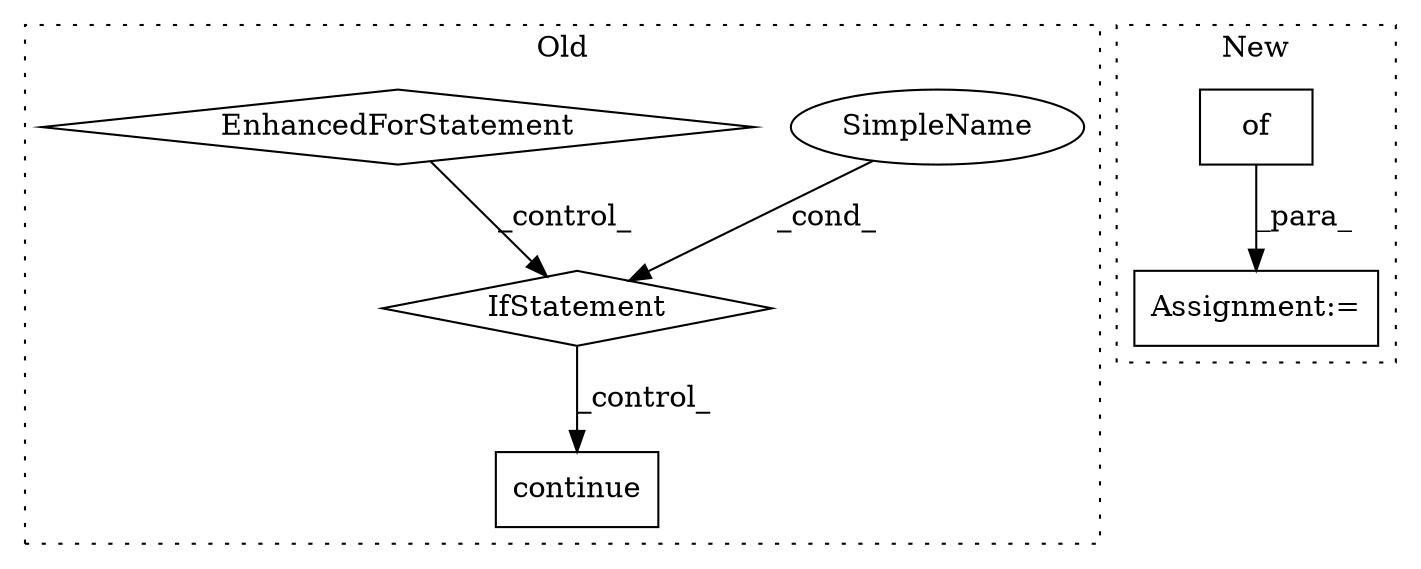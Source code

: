 digraph G {
subgraph cluster0 {
1 [label="continue" a="18" s="5148" l="9" shape="box"];
4 [label="IfStatement" a="25" s="5122,5136" l="4,2" shape="diamond"];
5 [label="SimpleName" a="42" s="" l="" shape="ellipse"];
6 [label="EnhancedForStatement" a="70" s="5006,5112" l="66,2" shape="diamond"];
label = "Old";
style="dotted";
}
subgraph cluster1 {
2 [label="of" a="32" s="7166,7206" l="3,1" shape="box"];
3 [label="Assignment:=" a="7" s="7161" l="1" shape="box"];
label = "New";
style="dotted";
}
2 -> 3 [label="_para_"];
4 -> 1 [label="_control_"];
5 -> 4 [label="_cond_"];
6 -> 4 [label="_control_"];
}